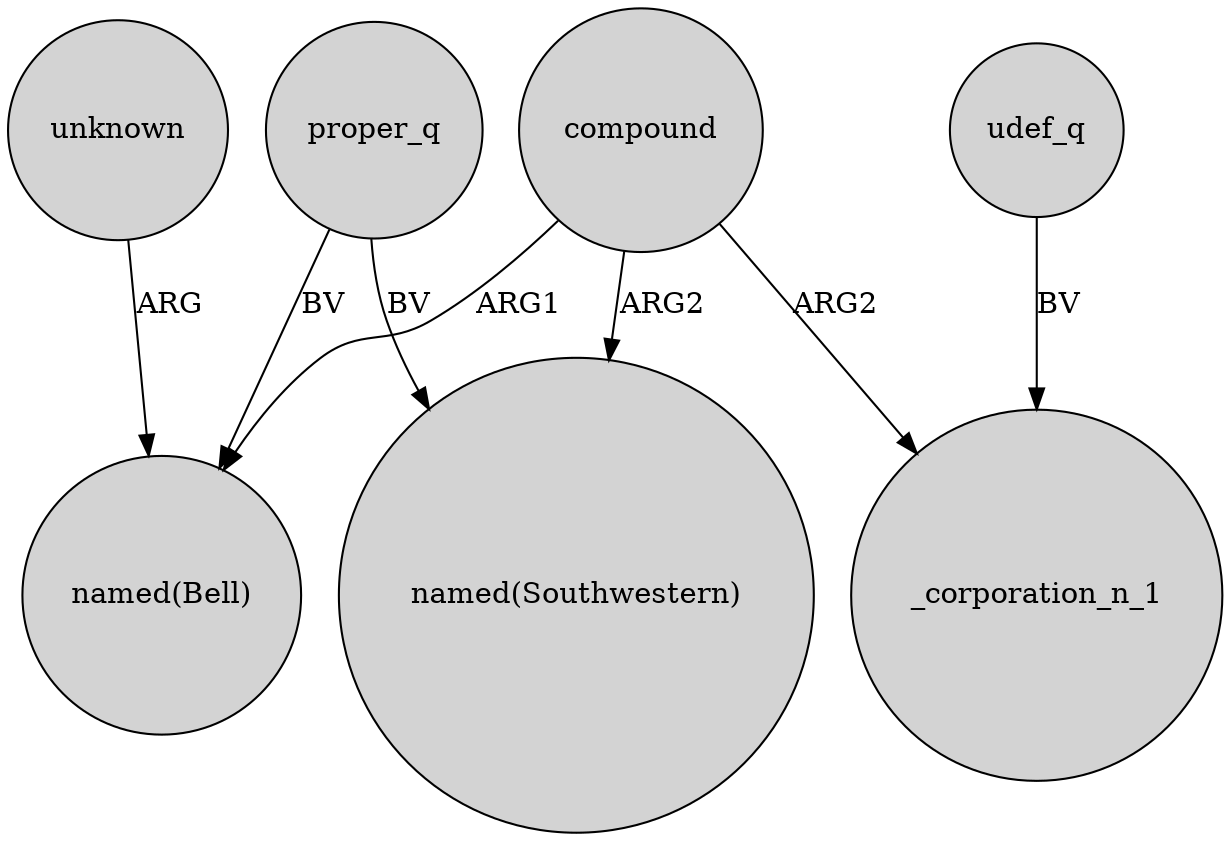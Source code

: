 digraph {
	node [shape=circle style=filled]
	compound -> "named(Southwestern)" [label=ARG2]
	proper_q -> "named(Bell)" [label=BV]
	compound -> "named(Bell)" [label=ARG1]
	compound -> _corporation_n_1 [label=ARG2]
	unknown -> "named(Bell)" [label=ARG]
	udef_q -> _corporation_n_1 [label=BV]
	proper_q -> "named(Southwestern)" [label=BV]
}
